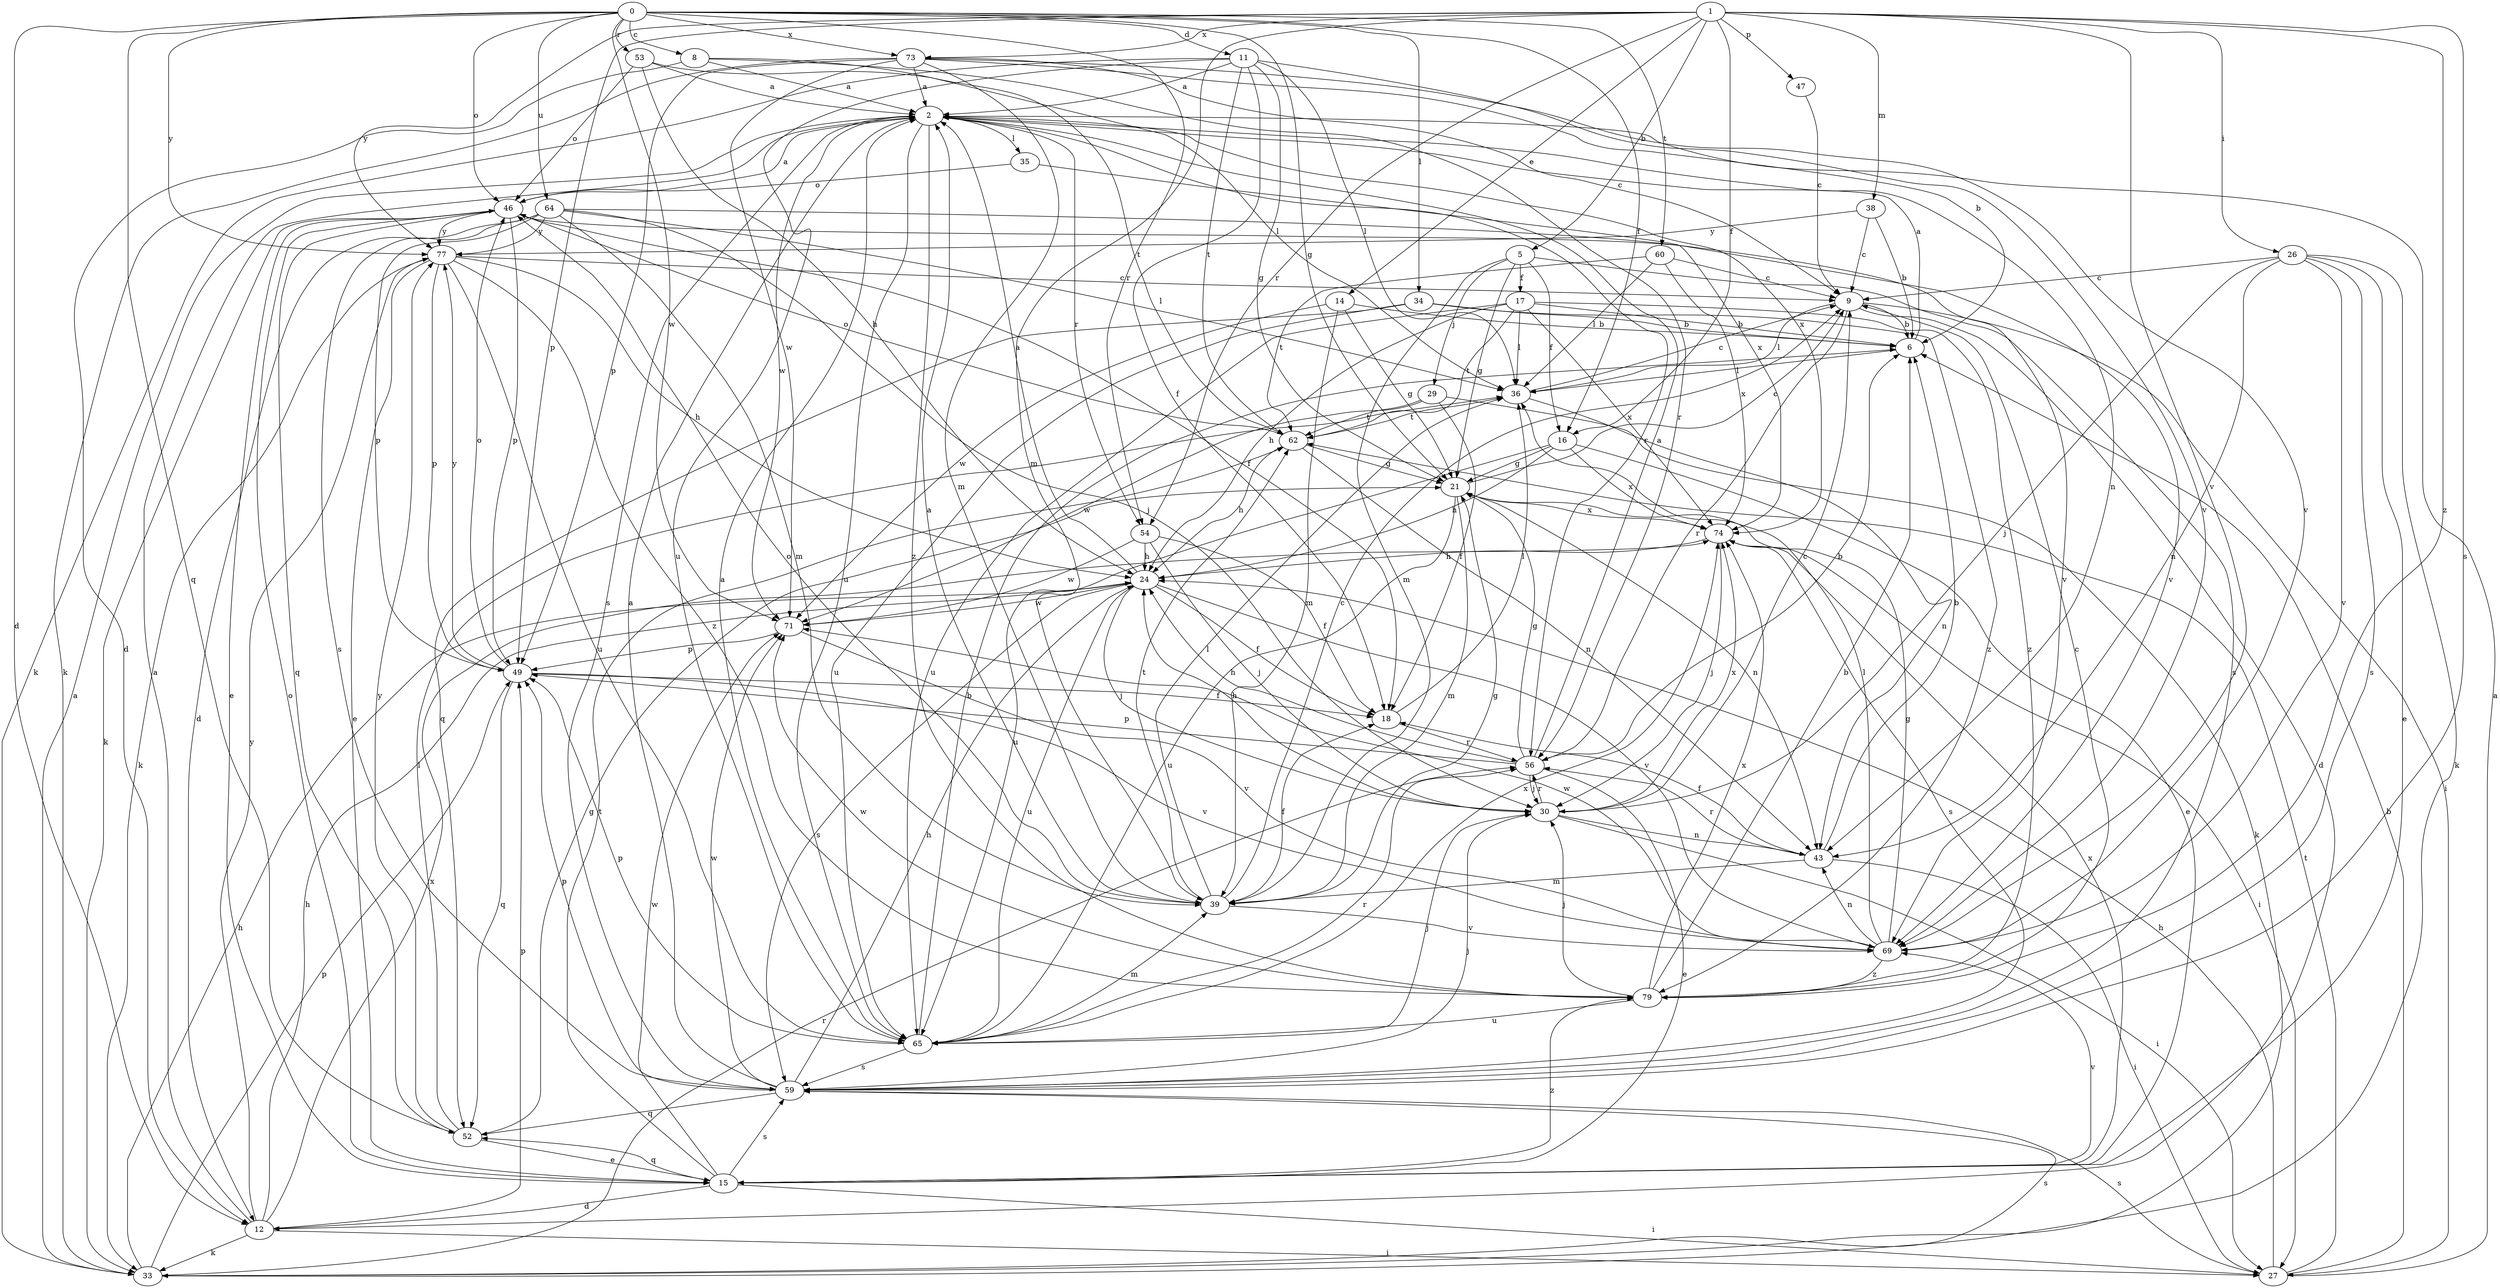 strict digraph  {
0;
1;
2;
5;
6;
8;
9;
11;
12;
14;
15;
16;
17;
18;
21;
24;
26;
27;
29;
30;
33;
34;
35;
36;
38;
39;
43;
46;
47;
49;
52;
53;
54;
56;
59;
60;
62;
64;
65;
69;
71;
73;
74;
77;
79;
0 -> 8  [label=c];
0 -> 11  [label=d];
0 -> 12  [label=d];
0 -> 16  [label=f];
0 -> 21  [label=g];
0 -> 34  [label=l];
0 -> 46  [label=o];
0 -> 52  [label=q];
0 -> 53  [label=r];
0 -> 54  [label=r];
0 -> 60  [label=t];
0 -> 64  [label=u];
0 -> 71  [label=w];
0 -> 73  [label=x];
0 -> 77  [label=y];
1 -> 5  [label=b];
1 -> 14  [label=e];
1 -> 16  [label=f];
1 -> 26  [label=i];
1 -> 38  [label=m];
1 -> 39  [label=m];
1 -> 47  [label=p];
1 -> 49  [label=p];
1 -> 54  [label=r];
1 -> 59  [label=s];
1 -> 69  [label=v];
1 -> 73  [label=x];
1 -> 77  [label=y];
1 -> 79  [label=z];
2 -> 35  [label=l];
2 -> 43  [label=n];
2 -> 54  [label=r];
2 -> 56  [label=r];
2 -> 59  [label=s];
2 -> 65  [label=u];
2 -> 71  [label=w];
2 -> 74  [label=x];
2 -> 79  [label=z];
5 -> 16  [label=f];
5 -> 17  [label=f];
5 -> 21  [label=g];
5 -> 29  [label=j];
5 -> 39  [label=m];
5 -> 59  [label=s];
6 -> 2  [label=a];
6 -> 36  [label=l];
8 -> 2  [label=a];
8 -> 12  [label=d];
8 -> 56  [label=r];
8 -> 62  [label=t];
9 -> 6  [label=b];
9 -> 12  [label=d];
9 -> 27  [label=i];
9 -> 36  [label=l];
9 -> 56  [label=r];
11 -> 2  [label=a];
11 -> 18  [label=f];
11 -> 21  [label=g];
11 -> 33  [label=k];
11 -> 36  [label=l];
11 -> 62  [label=t];
11 -> 65  [label=u];
11 -> 69  [label=v];
12 -> 2  [label=a];
12 -> 24  [label=h];
12 -> 27  [label=i];
12 -> 33  [label=k];
12 -> 49  [label=p];
12 -> 74  [label=x];
12 -> 77  [label=y];
14 -> 6  [label=b];
14 -> 21  [label=g];
14 -> 39  [label=m];
14 -> 71  [label=w];
15 -> 12  [label=d];
15 -> 27  [label=i];
15 -> 46  [label=o];
15 -> 52  [label=q];
15 -> 59  [label=s];
15 -> 62  [label=t];
15 -> 69  [label=v];
15 -> 71  [label=w];
15 -> 74  [label=x];
15 -> 79  [label=z];
16 -> 15  [label=e];
16 -> 21  [label=g];
16 -> 24  [label=h];
16 -> 65  [label=u];
16 -> 74  [label=x];
17 -> 6  [label=b];
17 -> 24  [label=h];
17 -> 36  [label=l];
17 -> 62  [label=t];
17 -> 65  [label=u];
17 -> 74  [label=x];
17 -> 79  [label=z];
18 -> 36  [label=l];
18 -> 56  [label=r];
21 -> 9  [label=c];
21 -> 39  [label=m];
21 -> 43  [label=n];
21 -> 65  [label=u];
21 -> 74  [label=x];
24 -> 2  [label=a];
24 -> 18  [label=f];
24 -> 30  [label=j];
24 -> 59  [label=s];
24 -> 65  [label=u];
24 -> 69  [label=v];
24 -> 71  [label=w];
26 -> 9  [label=c];
26 -> 15  [label=e];
26 -> 30  [label=j];
26 -> 33  [label=k];
26 -> 43  [label=n];
26 -> 59  [label=s];
26 -> 69  [label=v];
27 -> 2  [label=a];
27 -> 6  [label=b];
27 -> 24  [label=h];
27 -> 59  [label=s];
27 -> 62  [label=t];
29 -> 18  [label=f];
29 -> 33  [label=k];
29 -> 62  [label=t];
29 -> 71  [label=w];
30 -> 9  [label=c];
30 -> 24  [label=h];
30 -> 27  [label=i];
30 -> 43  [label=n];
30 -> 56  [label=r];
30 -> 74  [label=x];
33 -> 2  [label=a];
33 -> 24  [label=h];
33 -> 49  [label=p];
33 -> 56  [label=r];
33 -> 59  [label=s];
34 -> 6  [label=b];
34 -> 52  [label=q];
34 -> 65  [label=u];
34 -> 79  [label=z];
35 -> 46  [label=o];
35 -> 74  [label=x];
36 -> 9  [label=c];
36 -> 43  [label=n];
36 -> 62  [label=t];
38 -> 6  [label=b];
38 -> 9  [label=c];
38 -> 77  [label=y];
39 -> 2  [label=a];
39 -> 9  [label=c];
39 -> 18  [label=f];
39 -> 21  [label=g];
39 -> 36  [label=l];
39 -> 46  [label=o];
39 -> 62  [label=t];
39 -> 69  [label=v];
43 -> 6  [label=b];
43 -> 18  [label=f];
43 -> 27  [label=i];
43 -> 39  [label=m];
43 -> 56  [label=r];
46 -> 2  [label=a];
46 -> 15  [label=e];
46 -> 18  [label=f];
46 -> 33  [label=k];
46 -> 49  [label=p];
46 -> 52  [label=q];
46 -> 69  [label=v];
46 -> 77  [label=y];
47 -> 9  [label=c];
49 -> 18  [label=f];
49 -> 46  [label=o];
49 -> 52  [label=q];
49 -> 69  [label=v];
49 -> 77  [label=y];
52 -> 15  [label=e];
52 -> 21  [label=g];
52 -> 36  [label=l];
52 -> 77  [label=y];
53 -> 2  [label=a];
53 -> 24  [label=h];
53 -> 36  [label=l];
53 -> 46  [label=o];
54 -> 18  [label=f];
54 -> 24  [label=h];
54 -> 30  [label=j];
54 -> 71  [label=w];
56 -> 2  [label=a];
56 -> 6  [label=b];
56 -> 15  [label=e];
56 -> 21  [label=g];
56 -> 24  [label=h];
56 -> 30  [label=j];
56 -> 49  [label=p];
59 -> 2  [label=a];
59 -> 24  [label=h];
59 -> 30  [label=j];
59 -> 49  [label=p];
59 -> 52  [label=q];
59 -> 71  [label=w];
60 -> 9  [label=c];
60 -> 36  [label=l];
60 -> 62  [label=t];
60 -> 74  [label=x];
62 -> 21  [label=g];
62 -> 24  [label=h];
62 -> 43  [label=n];
62 -> 46  [label=o];
64 -> 12  [label=d];
64 -> 30  [label=j];
64 -> 36  [label=l];
64 -> 39  [label=m];
64 -> 49  [label=p];
64 -> 59  [label=s];
64 -> 69  [label=v];
64 -> 77  [label=y];
65 -> 2  [label=a];
65 -> 6  [label=b];
65 -> 30  [label=j];
65 -> 39  [label=m];
65 -> 49  [label=p];
65 -> 56  [label=r];
65 -> 59  [label=s];
65 -> 74  [label=x];
69 -> 21  [label=g];
69 -> 36  [label=l];
69 -> 43  [label=n];
69 -> 71  [label=w];
69 -> 79  [label=z];
71 -> 49  [label=p];
71 -> 69  [label=v];
73 -> 2  [label=a];
73 -> 6  [label=b];
73 -> 9  [label=c];
73 -> 33  [label=k];
73 -> 39  [label=m];
73 -> 49  [label=p];
73 -> 69  [label=v];
73 -> 71  [label=w];
74 -> 24  [label=h];
74 -> 27  [label=i];
74 -> 30  [label=j];
74 -> 59  [label=s];
77 -> 9  [label=c];
77 -> 15  [label=e];
77 -> 24  [label=h];
77 -> 33  [label=k];
77 -> 49  [label=p];
77 -> 65  [label=u];
77 -> 79  [label=z];
79 -> 6  [label=b];
79 -> 9  [label=c];
79 -> 30  [label=j];
79 -> 65  [label=u];
79 -> 71  [label=w];
79 -> 74  [label=x];
}
